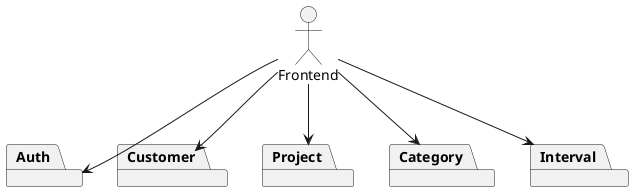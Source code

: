 @startuml

actor Frontend

package Auth {
}

package "Customer" {
}

package "Project" {
}
  
package "Category" {
}

package "Interval" {
}

Frontend --> Auth
Frontend --> Customer
Frontend --> Project
Frontend --> Category
Frontend --> Interval

@enduml
